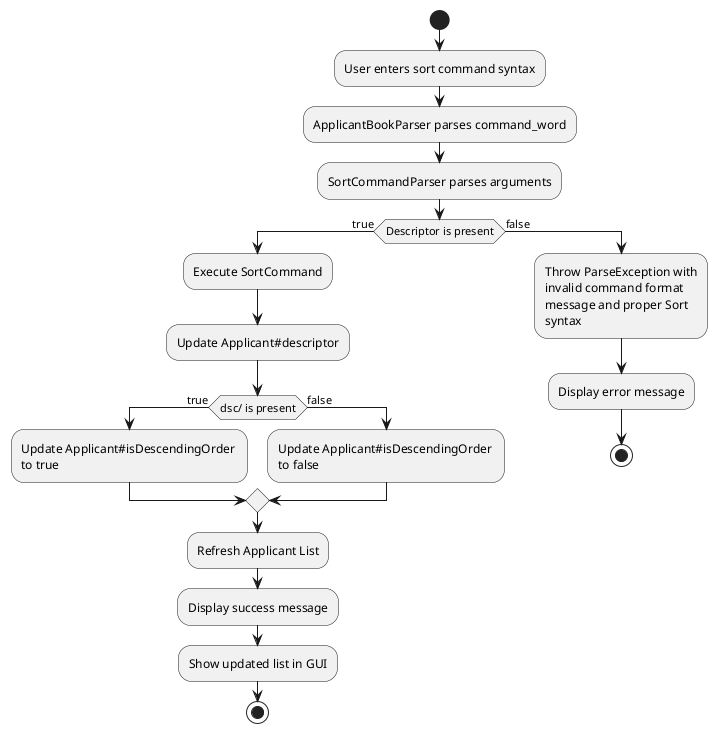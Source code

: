 @startuml
'https://plantuml.com/activity-diagram-beta

start
:User enters sort command syntax;
:ApplicantBookParser parses command_word;
:SortCommandParser parses arguments;
if (Descriptor is present) then (true)
  :Execute SortCommand;
  :Update Applicant#descriptor;
    if (dsc/ is present) then (true)
  :Update Applicant#isDescendingOrder \nto true;

    else (false)
  :Update Applicant#isDescendingOrder \nto false;
  endif


  :Refresh Applicant List;
  :Display success message;
  :Show updated list in GUI;
  stop

else (false)
    :Throw ParseException with
    invalid command format
    message and proper Sort
    syntax;
    :Display error message;
    stop
@enduml
